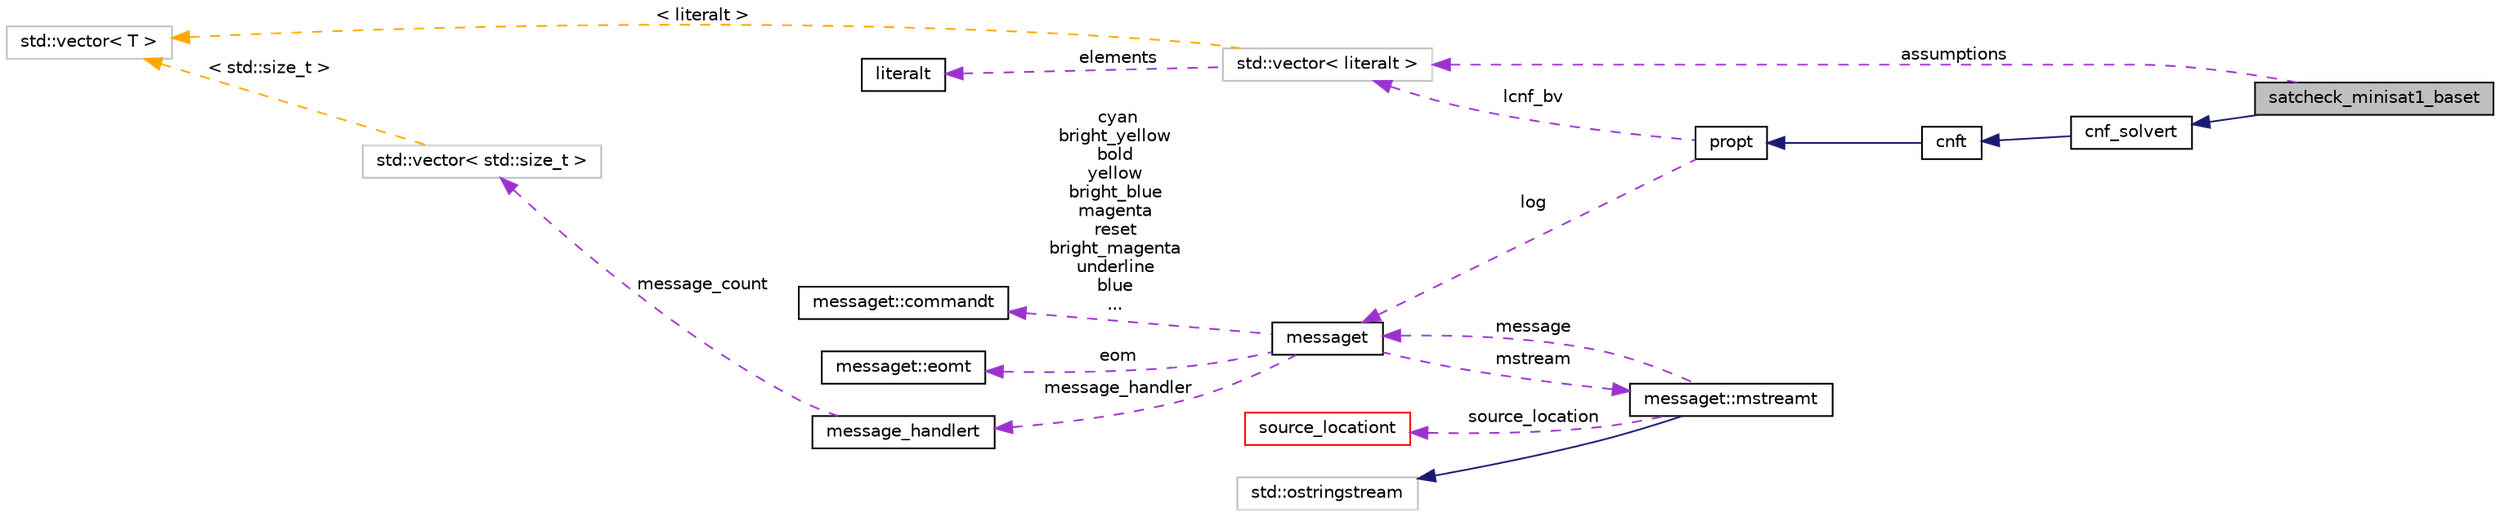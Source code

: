 digraph "satcheck_minisat1_baset"
{
 // LATEX_PDF_SIZE
  bgcolor="transparent";
  edge [fontname="Helvetica",fontsize="10",labelfontname="Helvetica",labelfontsize="10"];
  node [fontname="Helvetica",fontsize="10",shape=record];
  rankdir="LR";
  Node1 [label="satcheck_minisat1_baset",height=0.2,width=0.4,color="black", fillcolor="grey75", style="filled", fontcolor="black",tooltip=" "];
  Node2 -> Node1 [dir="back",color="midnightblue",fontsize="10",style="solid",fontname="Helvetica"];
  Node2 [label="cnf_solvert",height=0.2,width=0.4,color="black",URL="$classcnf__solvert.html",tooltip=" "];
  Node3 -> Node2 [dir="back",color="midnightblue",fontsize="10",style="solid",fontname="Helvetica"];
  Node3 [label="cnft",height=0.2,width=0.4,color="black",URL="$classcnft.html",tooltip=" "];
  Node4 -> Node3 [dir="back",color="midnightblue",fontsize="10",style="solid",fontname="Helvetica"];
  Node4 [label="propt",height=0.2,width=0.4,color="black",URL="$classpropt.html",tooltip="TO_BE_DOCUMENTED."];
  Node5 -> Node4 [dir="back",color="darkorchid3",fontsize="10",style="dashed",label=" log" ,fontname="Helvetica"];
  Node5 [label="messaget",height=0.2,width=0.4,color="black",URL="$classmessaget.html",tooltip="Class that provides messages with a built-in verbosity 'level'."];
  Node6 -> Node5 [dir="back",color="darkorchid3",fontsize="10",style="dashed",label=" message_handler" ,fontname="Helvetica"];
  Node6 [label="message_handlert",height=0.2,width=0.4,color="black",URL="$classmessage__handlert.html",tooltip=" "];
  Node7 -> Node6 [dir="back",color="darkorchid3",fontsize="10",style="dashed",label=" message_count" ,fontname="Helvetica"];
  Node7 [label="std::vector\< std::size_t \>",height=0.2,width=0.4,color="grey75",tooltip=" "];
  Node8 -> Node7 [dir="back",color="orange",fontsize="10",style="dashed",label=" \< std::size_t \>" ,fontname="Helvetica"];
  Node8 [label="std::vector\< T \>",height=0.2,width=0.4,color="grey75",tooltip="STL class."];
  Node10 -> Node5 [dir="back",color="darkorchid3",fontsize="10",style="dashed",label=" cyan\nbright_yellow\nbold\nyellow\nbright_blue\nmagenta\nreset\nbright_magenta\nunderline\nblue\n..." ,fontname="Helvetica"];
  Node10 [label="messaget::commandt",height=0.2,width=0.4,color="black",URL="$classmessaget_1_1commandt.html",tooltip=" "];
  Node11 -> Node5 [dir="back",color="darkorchid3",fontsize="10",style="dashed",label=" mstream" ,fontname="Helvetica"];
  Node11 [label="messaget::mstreamt",height=0.2,width=0.4,color="black",URL="$classmessaget_1_1mstreamt.html",tooltip=" "];
  Node12 -> Node11 [dir="back",color="midnightblue",fontsize="10",style="solid",fontname="Helvetica"];
  Node12 [label="std::ostringstream",height=0.2,width=0.4,color="grey75",tooltip="STL class."];
  Node5 -> Node11 [dir="back",color="darkorchid3",fontsize="10",style="dashed",label=" message" ,fontname="Helvetica"];
  Node17 -> Node11 [dir="back",color="darkorchid3",fontsize="10",style="dashed",label=" source_location" ,fontname="Helvetica"];
  Node17 [label="source_locationt",height=0.2,width=0.4,color="red",URL="$classsource__locationt.html",tooltip=" "];
  Node25 -> Node5 [dir="back",color="darkorchid3",fontsize="10",style="dashed",label=" eom" ,fontname="Helvetica"];
  Node25 [label="messaget::eomt",height=0.2,width=0.4,color="black",URL="$classmessaget_1_1eomt.html",tooltip=" "];
  Node26 -> Node4 [dir="back",color="darkorchid3",fontsize="10",style="dashed",label=" lcnf_bv" ,fontname="Helvetica"];
  Node26 [label="std::vector\< literalt \>",height=0.2,width=0.4,color="grey75",tooltip=" "];
  Node27 -> Node26 [dir="back",color="darkorchid3",fontsize="10",style="dashed",label=" elements" ,fontname="Helvetica"];
  Node27 [label="literalt",height=0.2,width=0.4,color="black",URL="$classliteralt.html",tooltip=" "];
  Node8 -> Node26 [dir="back",color="orange",fontsize="10",style="dashed",label=" \< literalt \>" ,fontname="Helvetica"];
  Node26 -> Node1 [dir="back",color="darkorchid3",fontsize="10",style="dashed",label=" assumptions" ,fontname="Helvetica"];
}
